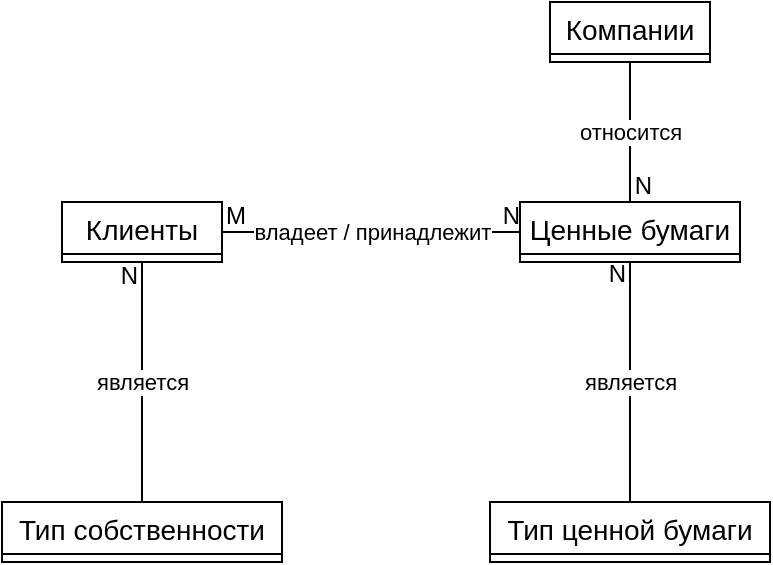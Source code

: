 <mxfile>
    <diagram id="Vk9N2nddQ-4H-5VyIK50" name="Page-1">
        <mxGraphModel dx="836" dy="460" grid="1" gridSize="10" guides="1" tooltips="1" connect="1" arrows="1" fold="1" page="1" pageScale="1" pageWidth="850" pageHeight="1100" math="0" shadow="0">
            <root>
                <mxCell id="0"/>
                <mxCell id="1" parent="0"/>
                <mxCell id="27" value="Клиенты" style="swimlane;fontStyle=0;childLayout=stackLayout;horizontal=1;startSize=26;horizontalStack=0;resizeParent=1;resizeParentMax=0;resizeLast=0;collapsible=1;marginBottom=0;align=center;fontSize=14;" vertex="1" collapsed="1" parent="1">
                    <mxGeometry x="141" y="660" width="80" height="30" as="geometry">
                        <mxRectangle x="200" y="510" width="160" height="116" as="alternateBounds"/>
                    </mxGeometry>
                </mxCell>
                <mxCell id="28" value="ClientID" style="text;strokeColor=none;fillColor=none;spacingLeft=4;spacingRight=4;overflow=hidden;rotatable=0;points=[[0,0.5],[1,0.5]];portConstraint=eastwest;fontSize=12;" vertex="1" parent="27">
                    <mxGeometry y="26" width="160" height="30" as="geometry"/>
                </mxCell>
                <mxCell id="29" value="Titile" style="text;strokeColor=none;fillColor=none;spacingLeft=4;spacingRight=4;overflow=hidden;rotatable=0;points=[[0,0.5],[1,0.5]];portConstraint=eastwest;fontSize=12;" vertex="1" parent="27">
                    <mxGeometry y="56" width="160" height="30" as="geometry"/>
                </mxCell>
                <mxCell id="30" value="Address" style="text;strokeColor=none;fillColor=none;spacingLeft=4;spacingRight=4;overflow=hidden;rotatable=0;points=[[0,0.5],[1,0.5]];portConstraint=eastwest;fontSize=12;" vertex="1" parent="27">
                    <mxGeometry y="86" width="160" height="30" as="geometry"/>
                </mxCell>
                <mxCell id="31" value="Компании" style="swimlane;fontStyle=0;childLayout=stackLayout;horizontal=1;startSize=26;horizontalStack=0;resizeParent=1;resizeParentMax=0;resizeLast=0;collapsible=1;marginBottom=0;align=center;fontSize=14;" vertex="1" collapsed="1" parent="1">
                    <mxGeometry x="385" y="560" width="80" height="30" as="geometry">
                        <mxRectangle x="200" y="510" width="160" height="116" as="alternateBounds"/>
                    </mxGeometry>
                </mxCell>
                <mxCell id="32" value="ClientID" style="text;strokeColor=none;fillColor=none;spacingLeft=4;spacingRight=4;overflow=hidden;rotatable=0;points=[[0,0.5],[1,0.5]];portConstraint=eastwest;fontSize=12;" vertex="1" parent="31">
                    <mxGeometry y="26" width="160" height="30" as="geometry"/>
                </mxCell>
                <mxCell id="33" value="Titile" style="text;strokeColor=none;fillColor=none;spacingLeft=4;spacingRight=4;overflow=hidden;rotatable=0;points=[[0,0.5],[1,0.5]];portConstraint=eastwest;fontSize=12;" vertex="1" parent="31">
                    <mxGeometry y="56" width="160" height="30" as="geometry"/>
                </mxCell>
                <mxCell id="34" value="Address" style="text;strokeColor=none;fillColor=none;spacingLeft=4;spacingRight=4;overflow=hidden;rotatable=0;points=[[0,0.5],[1,0.5]];portConstraint=eastwest;fontSize=12;" vertex="1" parent="31">
                    <mxGeometry y="86" width="160" height="30" as="geometry"/>
                </mxCell>
                <mxCell id="35" value="Ценные бумаги" style="swimlane;fontStyle=0;childLayout=stackLayout;horizontal=1;startSize=26;horizontalStack=0;resizeParent=1;resizeParentMax=0;resizeLast=0;collapsible=1;marginBottom=0;align=center;fontSize=14;" vertex="1" collapsed="1" parent="1">
                    <mxGeometry x="370" y="660" width="110" height="30" as="geometry">
                        <mxRectangle x="200" y="510" width="160" height="116" as="alternateBounds"/>
                    </mxGeometry>
                </mxCell>
                <mxCell id="36" value="ClientID" style="text;strokeColor=none;fillColor=none;spacingLeft=4;spacingRight=4;overflow=hidden;rotatable=0;points=[[0,0.5],[1,0.5]];portConstraint=eastwest;fontSize=12;" vertex="1" parent="35">
                    <mxGeometry y="26" width="160" height="30" as="geometry"/>
                </mxCell>
                <mxCell id="37" value="Titile" style="text;strokeColor=none;fillColor=none;spacingLeft=4;spacingRight=4;overflow=hidden;rotatable=0;points=[[0,0.5],[1,0.5]];portConstraint=eastwest;fontSize=12;" vertex="1" parent="35">
                    <mxGeometry y="56" width="160" height="30" as="geometry"/>
                </mxCell>
                <mxCell id="38" value="Address" style="text;strokeColor=none;fillColor=none;spacingLeft=4;spacingRight=4;overflow=hidden;rotatable=0;points=[[0,0.5],[1,0.5]];portConstraint=eastwest;fontSize=12;" vertex="1" parent="35">
                    <mxGeometry y="86" width="160" height="30" as="geometry"/>
                </mxCell>
                <mxCell id="39" value="относится" style="endArrow=none;html=1;rounded=0;exitX=0.5;exitY=1;exitDx=0;exitDy=0;entryX=0.5;entryY=0;entryDx=0;entryDy=0;" edge="1" parent="1" source="31" target="35">
                    <mxGeometry relative="1" as="geometry">
                        <mxPoint x="410" y="590" as="sourcePoint"/>
                        <mxPoint x="570" y="590" as="targetPoint"/>
                    </mxGeometry>
                </mxCell>
                <mxCell id="40" value="N" style="resizable=0;html=1;align=right;verticalAlign=bottom;" connectable="0" vertex="1" parent="39">
                    <mxGeometry x="1" relative="1" as="geometry">
                        <mxPoint x="11" as="offset"/>
                    </mxGeometry>
                </mxCell>
                <mxCell id="41" value="Тип собственности" style="swimlane;fontStyle=0;childLayout=stackLayout;horizontal=1;startSize=26;horizontalStack=0;resizeParent=1;resizeParentMax=0;resizeLast=0;collapsible=1;marginBottom=0;align=center;fontSize=14;" vertex="1" collapsed="1" parent="1">
                    <mxGeometry x="111" y="810" width="140" height="30" as="geometry">
                        <mxRectangle x="200" y="510" width="160" height="116" as="alternateBounds"/>
                    </mxGeometry>
                </mxCell>
                <mxCell id="42" value="ClientID" style="text;strokeColor=none;fillColor=none;spacingLeft=4;spacingRight=4;overflow=hidden;rotatable=0;points=[[0,0.5],[1,0.5]];portConstraint=eastwest;fontSize=12;" vertex="1" parent="41">
                    <mxGeometry y="26" width="160" height="30" as="geometry"/>
                </mxCell>
                <mxCell id="43" value="Titile" style="text;strokeColor=none;fillColor=none;spacingLeft=4;spacingRight=4;overflow=hidden;rotatable=0;points=[[0,0.5],[1,0.5]];portConstraint=eastwest;fontSize=12;" vertex="1" parent="41">
                    <mxGeometry y="56" width="160" height="30" as="geometry"/>
                </mxCell>
                <mxCell id="44" value="Address" style="text;strokeColor=none;fillColor=none;spacingLeft=4;spacingRight=4;overflow=hidden;rotatable=0;points=[[0,0.5],[1,0.5]];portConstraint=eastwest;fontSize=12;" vertex="1" parent="41">
                    <mxGeometry y="86" width="160" height="30" as="geometry"/>
                </mxCell>
                <mxCell id="45" value="является" style="endArrow=none;html=1;rounded=0;exitX=0.5;exitY=0;exitDx=0;exitDy=0;entryX=0.5;entryY=1;entryDx=0;entryDy=0;" edge="1" parent="1" source="41" target="27">
                    <mxGeometry relative="1" as="geometry">
                        <mxPoint x="351" y="710" as="sourcePoint"/>
                        <mxPoint x="511" y="710" as="targetPoint"/>
                    </mxGeometry>
                </mxCell>
                <mxCell id="46" value="N" style="resizable=0;html=1;align=right;verticalAlign=bottom;" connectable="0" vertex="1" parent="45">
                    <mxGeometry x="1" relative="1" as="geometry">
                        <mxPoint x="-2" y="15" as="offset"/>
                    </mxGeometry>
                </mxCell>
                <mxCell id="47" value="Тип ценной бумаги" style="swimlane;fontStyle=0;childLayout=stackLayout;horizontal=1;startSize=26;horizontalStack=0;resizeParent=1;resizeParentMax=0;resizeLast=0;collapsible=1;marginBottom=0;align=center;fontSize=14;" vertex="1" collapsed="1" parent="1">
                    <mxGeometry x="355" y="810" width="140" height="30" as="geometry">
                        <mxRectangle x="200" y="510" width="160" height="116" as="alternateBounds"/>
                    </mxGeometry>
                </mxCell>
                <mxCell id="48" value="ClientID" style="text;strokeColor=none;fillColor=none;spacingLeft=4;spacingRight=4;overflow=hidden;rotatable=0;points=[[0,0.5],[1,0.5]];portConstraint=eastwest;fontSize=12;" vertex="1" parent="47">
                    <mxGeometry y="26" width="160" height="30" as="geometry"/>
                </mxCell>
                <mxCell id="49" value="Titile" style="text;strokeColor=none;fillColor=none;spacingLeft=4;spacingRight=4;overflow=hidden;rotatable=0;points=[[0,0.5],[1,0.5]];portConstraint=eastwest;fontSize=12;" vertex="1" parent="47">
                    <mxGeometry y="56" width="160" height="30" as="geometry"/>
                </mxCell>
                <mxCell id="50" value="Address" style="text;strokeColor=none;fillColor=none;spacingLeft=4;spacingRight=4;overflow=hidden;rotatable=0;points=[[0,0.5],[1,0.5]];portConstraint=eastwest;fontSize=12;" vertex="1" parent="47">
                    <mxGeometry y="86" width="160" height="30" as="geometry"/>
                </mxCell>
                <mxCell id="51" value="является" style="endArrow=none;html=1;rounded=0;exitX=0.5;exitY=0;exitDx=0;exitDy=0;entryX=0.5;entryY=1;entryDx=0;entryDy=0;" edge="1" parent="1" source="47" target="35">
                    <mxGeometry relative="1" as="geometry">
                        <mxPoint x="400" y="730" as="sourcePoint"/>
                        <mxPoint x="560" y="730" as="targetPoint"/>
                    </mxGeometry>
                </mxCell>
                <mxCell id="52" value="N" style="resizable=0;html=1;align=right;verticalAlign=bottom;" connectable="0" vertex="1" parent="51">
                    <mxGeometry x="1" relative="1" as="geometry">
                        <mxPoint x="-2" y="14" as="offset"/>
                    </mxGeometry>
                </mxCell>
                <mxCell id="53" value="владеет / принадлежит" style="endArrow=none;html=1;rounded=0;exitX=1;exitY=0.5;exitDx=0;exitDy=0;entryX=0;entryY=0.5;entryDx=0;entryDy=0;" edge="1" parent="1" source="27" target="35">
                    <mxGeometry relative="1" as="geometry">
                        <mxPoint x="290" y="730" as="sourcePoint"/>
                        <mxPoint x="450" y="730" as="targetPoint"/>
                    </mxGeometry>
                </mxCell>
                <mxCell id="54" value="M" style="resizable=0;html=1;align=left;verticalAlign=bottom;" connectable="0" vertex="1" parent="53">
                    <mxGeometry x="-1" relative="1" as="geometry"/>
                </mxCell>
                <mxCell id="55" value="N" style="resizable=0;html=1;align=right;verticalAlign=bottom;" connectable="0" vertex="1" parent="53">
                    <mxGeometry x="1" relative="1" as="geometry"/>
                </mxCell>
            </root>
        </mxGraphModel>
    </diagram>
</mxfile>